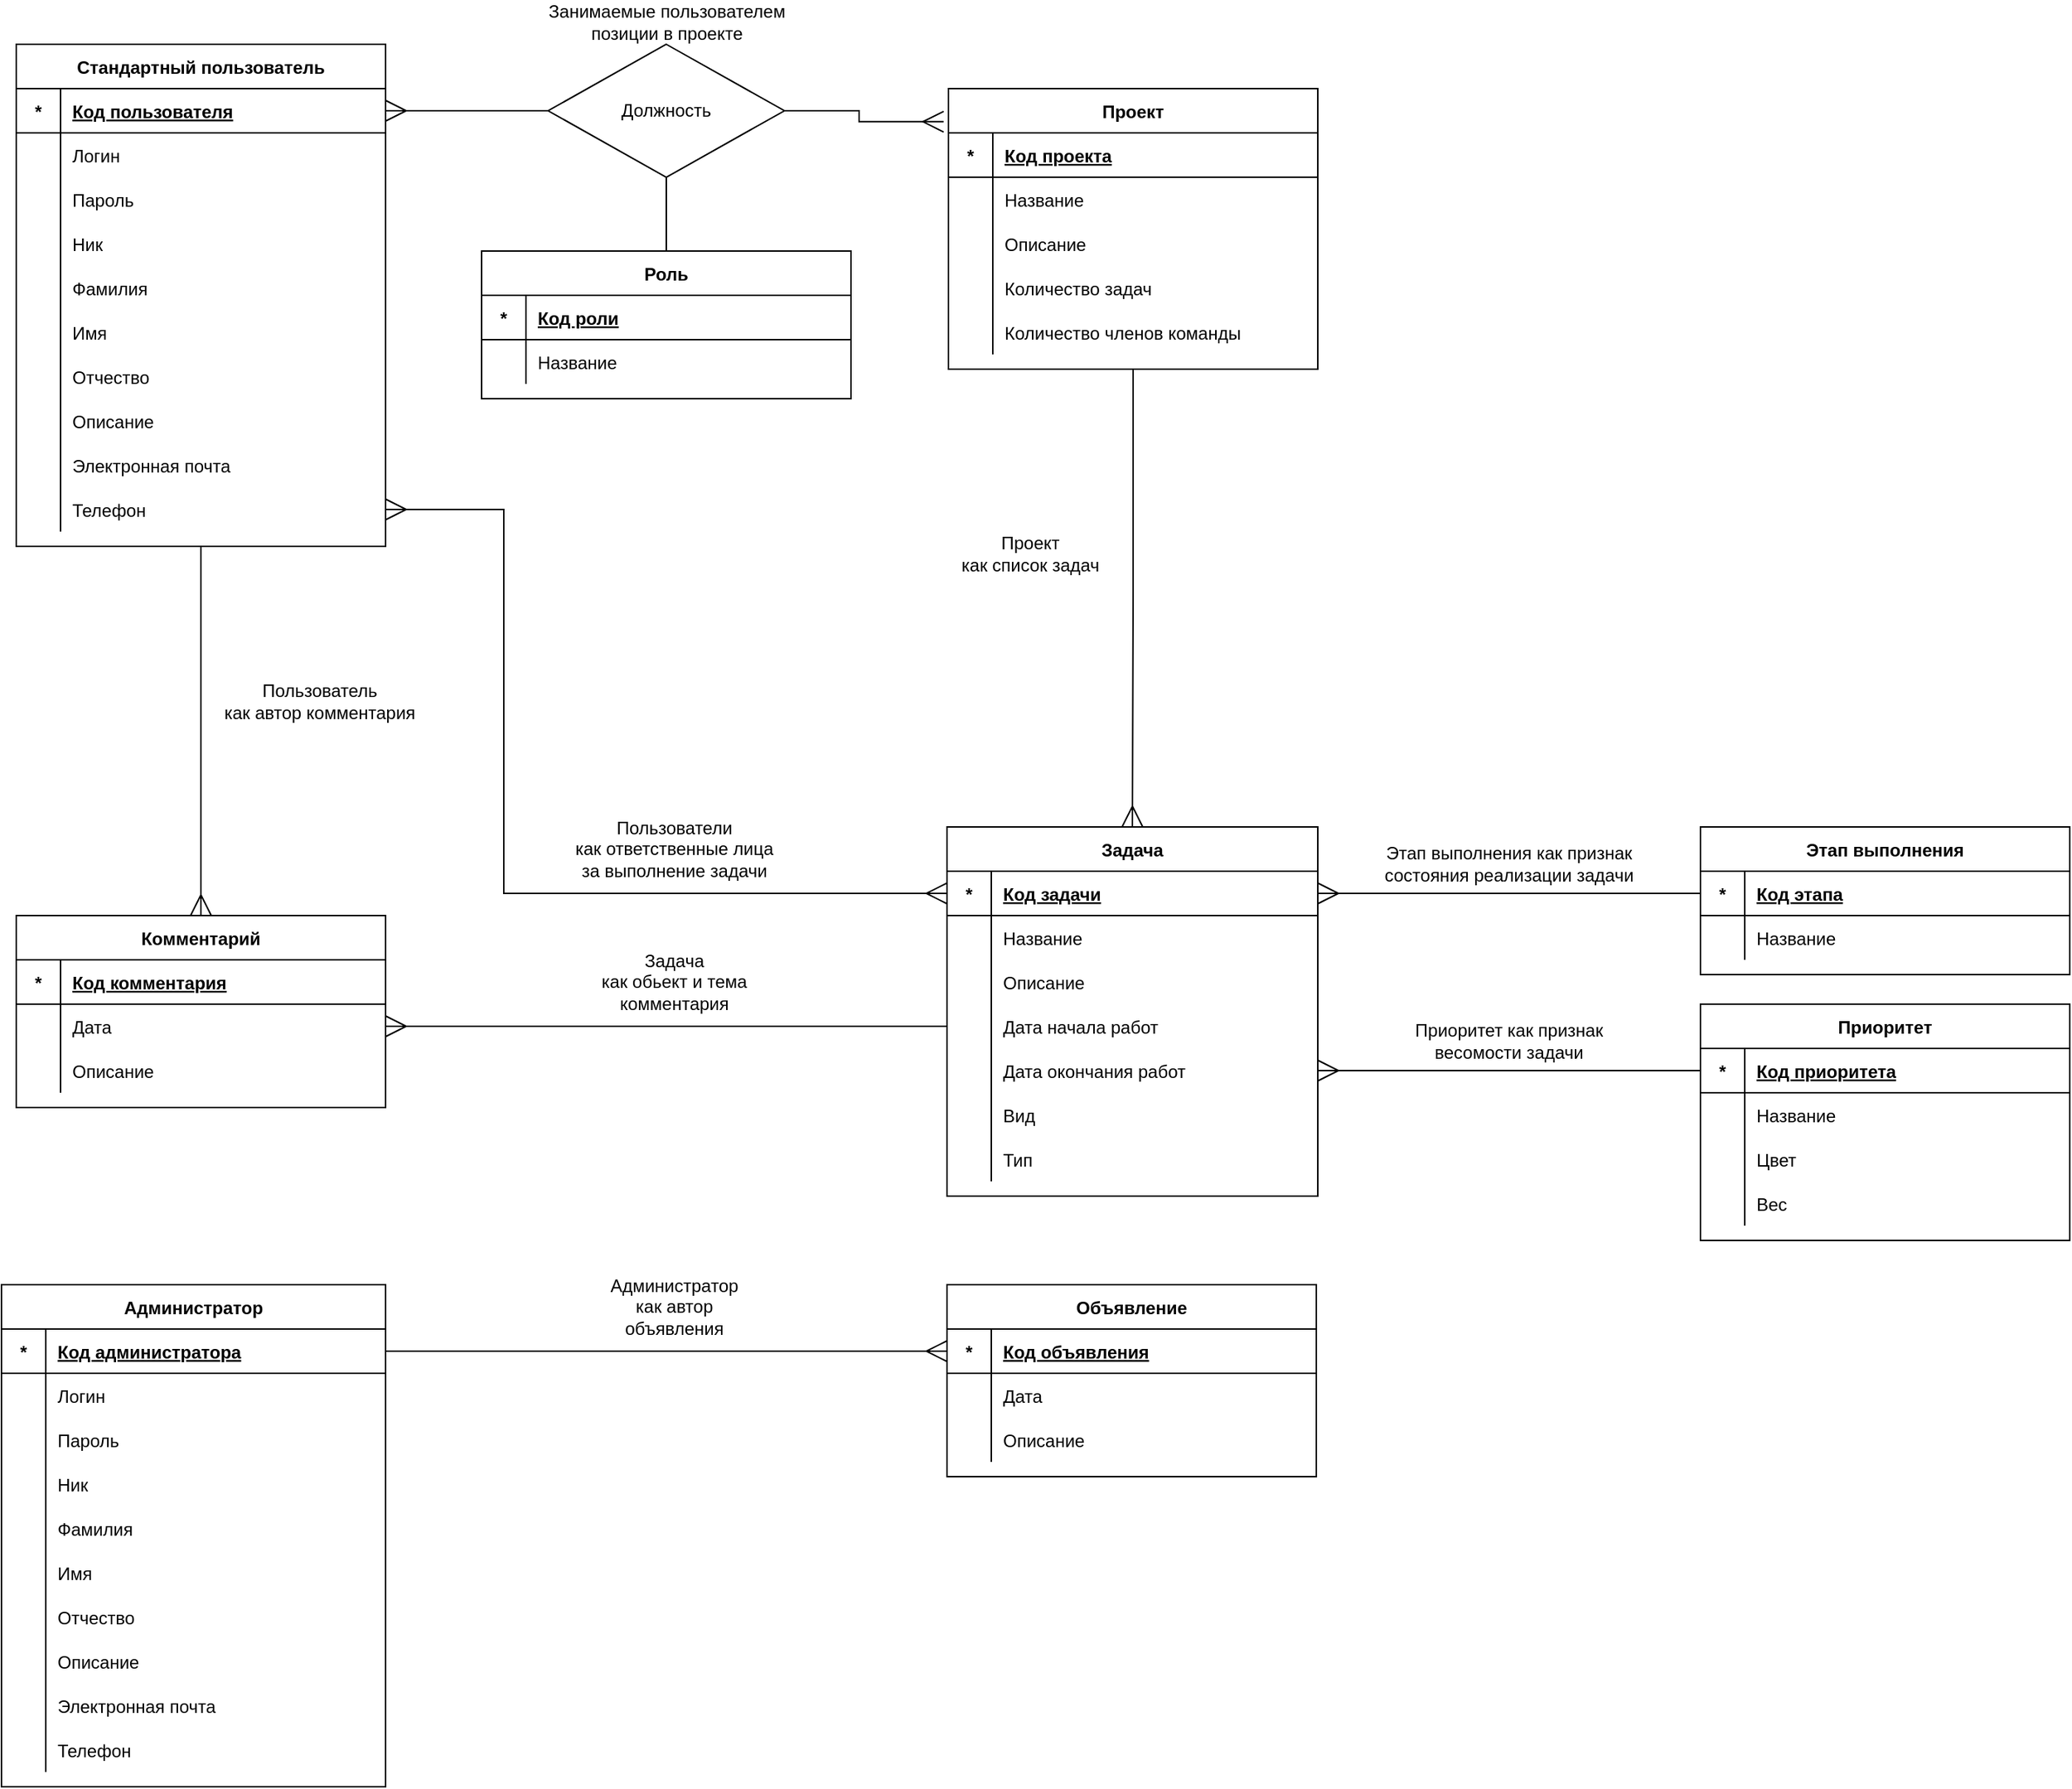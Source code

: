 <mxfile version="15.4.0" type="device"><diagram id="R2lEEEUBdFMjLlhIrx00" name="Page-1"><mxGraphModel dx="2114" dy="592" grid="1" gridSize="10" guides="1" tooltips="1" connect="1" arrows="1" fold="1" page="1" pageScale="1" pageWidth="850" pageHeight="1100" math="0" shadow="0" extFonts="Permanent Marker^https://fonts.googleapis.com/css?family=Permanent+Marker"><root><mxCell id="0"/><mxCell id="1" parent="0"/><mxCell id="KEWzs6Pm8bND37SmoEgK-163" value="Администратор" style="shape=table;startSize=30;container=1;collapsible=1;childLayout=tableLayout;fixedRows=1;rowLines=0;fontStyle=1;align=center;resizeLast=1;" parent="1" vertex="1"><mxGeometry x="-800" y="920" width="260" height="340" as="geometry"/></mxCell><mxCell id="KEWzs6Pm8bND37SmoEgK-164" value="" style="shape=partialRectangle;collapsible=0;dropTarget=0;pointerEvents=0;fillColor=none;points=[[0,0.5],[1,0.5]];portConstraint=eastwest;top=0;left=0;right=0;bottom=1;" parent="KEWzs6Pm8bND37SmoEgK-163" vertex="1"><mxGeometry y="30" width="260" height="30" as="geometry"/></mxCell><mxCell id="KEWzs6Pm8bND37SmoEgK-165" value="*" style="shape=partialRectangle;overflow=hidden;connectable=0;fillColor=none;top=0;left=0;bottom=0;right=0;fontStyle=1;" parent="KEWzs6Pm8bND37SmoEgK-164" vertex="1"><mxGeometry width="30" height="30" as="geometry"><mxRectangle width="30" height="30" as="alternateBounds"/></mxGeometry></mxCell><mxCell id="KEWzs6Pm8bND37SmoEgK-166" value="Код администратора" style="shape=partialRectangle;overflow=hidden;connectable=0;fillColor=none;top=0;left=0;bottom=0;right=0;align=left;spacingLeft=6;fontStyle=5;" parent="KEWzs6Pm8bND37SmoEgK-164" vertex="1"><mxGeometry x="30" width="230" height="30" as="geometry"><mxRectangle width="230" height="30" as="alternateBounds"/></mxGeometry></mxCell><mxCell id="GoolY54lpUksAZv1lYhe-7" style="shape=partialRectangle;collapsible=0;dropTarget=0;pointerEvents=0;fillColor=none;points=[[0,0.5],[1,0.5]];portConstraint=eastwest;top=0;left=0;right=0;bottom=0;" parent="KEWzs6Pm8bND37SmoEgK-163" vertex="1"><mxGeometry y="60" width="260" height="30" as="geometry"/></mxCell><mxCell id="GoolY54lpUksAZv1lYhe-8" style="shape=partialRectangle;overflow=hidden;connectable=0;fillColor=none;top=0;left=0;bottom=0;right=0;" parent="GoolY54lpUksAZv1lYhe-7" vertex="1"><mxGeometry width="30" height="30" as="geometry"><mxRectangle width="30" height="30" as="alternateBounds"/></mxGeometry></mxCell><mxCell id="GoolY54lpUksAZv1lYhe-9" value="Логин" style="shape=partialRectangle;overflow=hidden;connectable=0;fillColor=none;top=0;left=0;bottom=0;right=0;align=left;spacingLeft=6;" parent="GoolY54lpUksAZv1lYhe-7" vertex="1"><mxGeometry x="30" width="230" height="30" as="geometry"><mxRectangle width="230" height="30" as="alternateBounds"/></mxGeometry></mxCell><mxCell id="KEWzs6Pm8bND37SmoEgK-167" style="shape=partialRectangle;collapsible=0;dropTarget=0;pointerEvents=0;fillColor=none;points=[[0,0.5],[1,0.5]];portConstraint=eastwest;top=0;left=0;right=0;bottom=0;" parent="KEWzs6Pm8bND37SmoEgK-163" vertex="1"><mxGeometry y="90" width="260" height="30" as="geometry"/></mxCell><mxCell id="KEWzs6Pm8bND37SmoEgK-168" style="shape=partialRectangle;overflow=hidden;connectable=0;fillColor=none;top=0;left=0;bottom=0;right=0;" parent="KEWzs6Pm8bND37SmoEgK-167" vertex="1"><mxGeometry width="30" height="30" as="geometry"><mxRectangle width="30" height="30" as="alternateBounds"/></mxGeometry></mxCell><mxCell id="KEWzs6Pm8bND37SmoEgK-169" value="Пароль" style="shape=partialRectangle;overflow=hidden;connectable=0;fillColor=none;top=0;left=0;bottom=0;right=0;align=left;spacingLeft=6;" parent="KEWzs6Pm8bND37SmoEgK-167" vertex="1"><mxGeometry x="30" width="230" height="30" as="geometry"><mxRectangle width="230" height="30" as="alternateBounds"/></mxGeometry></mxCell><mxCell id="SejftRKRJtMJ-X5kxTXs-4" style="shape=partialRectangle;collapsible=0;dropTarget=0;pointerEvents=0;fillColor=none;points=[[0,0.5],[1,0.5]];portConstraint=eastwest;top=0;left=0;right=0;bottom=0;" parent="KEWzs6Pm8bND37SmoEgK-163" vertex="1"><mxGeometry y="120" width="260" height="30" as="geometry"/></mxCell><mxCell id="SejftRKRJtMJ-X5kxTXs-5" style="shape=partialRectangle;overflow=hidden;connectable=0;fillColor=none;top=0;left=0;bottom=0;right=0;" parent="SejftRKRJtMJ-X5kxTXs-4" vertex="1"><mxGeometry width="30" height="30" as="geometry"><mxRectangle width="30" height="30" as="alternateBounds"/></mxGeometry></mxCell><mxCell id="SejftRKRJtMJ-X5kxTXs-6" value="Ник" style="shape=partialRectangle;overflow=hidden;connectable=0;fillColor=none;top=0;left=0;bottom=0;right=0;align=left;spacingLeft=6;" parent="SejftRKRJtMJ-X5kxTXs-4" vertex="1"><mxGeometry x="30" width="230" height="30" as="geometry"><mxRectangle width="230" height="30" as="alternateBounds"/></mxGeometry></mxCell><mxCell id="KEWzs6Pm8bND37SmoEgK-170" value="" style="shape=partialRectangle;collapsible=0;dropTarget=0;pointerEvents=0;fillColor=none;points=[[0,0.5],[1,0.5]];portConstraint=eastwest;top=0;left=0;right=0;bottom=0;" parent="KEWzs6Pm8bND37SmoEgK-163" vertex="1"><mxGeometry y="150" width="260" height="30" as="geometry"/></mxCell><mxCell id="KEWzs6Pm8bND37SmoEgK-171" value="" style="shape=partialRectangle;overflow=hidden;connectable=0;fillColor=none;top=0;left=0;bottom=0;right=0;" parent="KEWzs6Pm8bND37SmoEgK-170" vertex="1"><mxGeometry width="30" height="30" as="geometry"><mxRectangle width="30" height="30" as="alternateBounds"/></mxGeometry></mxCell><mxCell id="KEWzs6Pm8bND37SmoEgK-172" value="Фамилия" style="shape=partialRectangle;overflow=hidden;connectable=0;fillColor=none;top=0;left=0;bottom=0;right=0;align=left;spacingLeft=6;" parent="KEWzs6Pm8bND37SmoEgK-170" vertex="1"><mxGeometry x="30" width="230" height="30" as="geometry"><mxRectangle width="230" height="30" as="alternateBounds"/></mxGeometry></mxCell><mxCell id="Utjhez6zao7klQIo2Ba_-10" style="shape=partialRectangle;collapsible=0;dropTarget=0;pointerEvents=0;fillColor=none;points=[[0,0.5],[1,0.5]];portConstraint=eastwest;top=0;left=0;right=0;bottom=0;" parent="KEWzs6Pm8bND37SmoEgK-163" vertex="1"><mxGeometry y="180" width="260" height="30" as="geometry"/></mxCell><mxCell id="Utjhez6zao7klQIo2Ba_-11" style="shape=partialRectangle;overflow=hidden;connectable=0;fillColor=none;top=0;left=0;bottom=0;right=0;" parent="Utjhez6zao7klQIo2Ba_-10" vertex="1"><mxGeometry width="30" height="30" as="geometry"><mxRectangle width="30" height="30" as="alternateBounds"/></mxGeometry></mxCell><mxCell id="Utjhez6zao7klQIo2Ba_-12" value="Имя" style="shape=partialRectangle;overflow=hidden;connectable=0;fillColor=none;top=0;left=0;bottom=0;right=0;align=left;spacingLeft=6;" parent="Utjhez6zao7klQIo2Ba_-10" vertex="1"><mxGeometry x="30" width="230" height="30" as="geometry"><mxRectangle width="230" height="30" as="alternateBounds"/></mxGeometry></mxCell><mxCell id="Utjhez6zao7klQIo2Ba_-7" style="shape=partialRectangle;collapsible=0;dropTarget=0;pointerEvents=0;fillColor=none;points=[[0,0.5],[1,0.5]];portConstraint=eastwest;top=0;left=0;right=0;bottom=0;" parent="KEWzs6Pm8bND37SmoEgK-163" vertex="1"><mxGeometry y="210" width="260" height="30" as="geometry"/></mxCell><mxCell id="Utjhez6zao7klQIo2Ba_-8" style="shape=partialRectangle;overflow=hidden;connectable=0;fillColor=none;top=0;left=0;bottom=0;right=0;" parent="Utjhez6zao7klQIo2Ba_-7" vertex="1"><mxGeometry width="30" height="30" as="geometry"><mxRectangle width="30" height="30" as="alternateBounds"/></mxGeometry></mxCell><mxCell id="Utjhez6zao7klQIo2Ba_-9" value="Отчество" style="shape=partialRectangle;overflow=hidden;connectable=0;fillColor=none;top=0;left=0;bottom=0;right=0;align=left;spacingLeft=6;" parent="Utjhez6zao7klQIo2Ba_-7" vertex="1"><mxGeometry x="30" width="230" height="30" as="geometry"><mxRectangle width="230" height="30" as="alternateBounds"/></mxGeometry></mxCell><mxCell id="KEWzs6Pm8bND37SmoEgK-173" value="" style="shape=partialRectangle;collapsible=0;dropTarget=0;pointerEvents=0;fillColor=none;points=[[0,0.5],[1,0.5]];portConstraint=eastwest;top=0;left=0;right=0;bottom=0;" parent="KEWzs6Pm8bND37SmoEgK-163" vertex="1"><mxGeometry y="240" width="260" height="30" as="geometry"/></mxCell><mxCell id="KEWzs6Pm8bND37SmoEgK-174" value="" style="shape=partialRectangle;overflow=hidden;connectable=0;fillColor=none;top=0;left=0;bottom=0;right=0;" parent="KEWzs6Pm8bND37SmoEgK-173" vertex="1"><mxGeometry width="30" height="30" as="geometry"><mxRectangle width="30" height="30" as="alternateBounds"/></mxGeometry></mxCell><mxCell id="KEWzs6Pm8bND37SmoEgK-175" value="Описание" style="shape=partialRectangle;overflow=hidden;connectable=0;fillColor=none;top=0;left=0;bottom=0;right=0;align=left;spacingLeft=6;" parent="KEWzs6Pm8bND37SmoEgK-173" vertex="1"><mxGeometry x="30" width="230" height="30" as="geometry"><mxRectangle width="230" height="30" as="alternateBounds"/></mxGeometry></mxCell><mxCell id="KEWzs6Pm8bND37SmoEgK-176" style="shape=partialRectangle;collapsible=0;dropTarget=0;pointerEvents=0;fillColor=none;points=[[0,0.5],[1,0.5]];portConstraint=eastwest;top=0;left=0;right=0;bottom=0;" parent="KEWzs6Pm8bND37SmoEgK-163" vertex="1"><mxGeometry y="270" width="260" height="30" as="geometry"/></mxCell><mxCell id="KEWzs6Pm8bND37SmoEgK-177" style="shape=partialRectangle;overflow=hidden;connectable=0;fillColor=none;top=0;left=0;bottom=0;right=0;" parent="KEWzs6Pm8bND37SmoEgK-176" vertex="1"><mxGeometry width="30" height="30" as="geometry"><mxRectangle width="30" height="30" as="alternateBounds"/></mxGeometry></mxCell><mxCell id="KEWzs6Pm8bND37SmoEgK-178" value="Электронная почта" style="shape=partialRectangle;overflow=hidden;connectable=0;fillColor=none;top=0;left=0;bottom=0;right=0;align=left;spacingLeft=6;" parent="KEWzs6Pm8bND37SmoEgK-176" vertex="1"><mxGeometry x="30" width="230" height="30" as="geometry"><mxRectangle width="230" height="30" as="alternateBounds"/></mxGeometry></mxCell><mxCell id="KEWzs6Pm8bND37SmoEgK-179" style="shape=partialRectangle;collapsible=0;dropTarget=0;pointerEvents=0;fillColor=none;points=[[0,0.5],[1,0.5]];portConstraint=eastwest;top=0;left=0;right=0;bottom=0;" parent="KEWzs6Pm8bND37SmoEgK-163" vertex="1"><mxGeometry y="300" width="260" height="30" as="geometry"/></mxCell><mxCell id="KEWzs6Pm8bND37SmoEgK-180" style="shape=partialRectangle;overflow=hidden;connectable=0;fillColor=none;top=0;left=0;bottom=0;right=0;" parent="KEWzs6Pm8bND37SmoEgK-179" vertex="1"><mxGeometry width="30" height="30" as="geometry"><mxRectangle width="30" height="30" as="alternateBounds"/></mxGeometry></mxCell><mxCell id="KEWzs6Pm8bND37SmoEgK-181" value="Телефон" style="shape=partialRectangle;overflow=hidden;connectable=0;fillColor=none;top=0;left=0;bottom=0;right=0;align=left;spacingLeft=6;" parent="KEWzs6Pm8bND37SmoEgK-179" vertex="1"><mxGeometry x="30" width="230" height="30" as="geometry"><mxRectangle width="230" height="30" as="alternateBounds"/></mxGeometry></mxCell><mxCell id="JTHcvcnWKTFzmuKznncK-1" value="Проект" style="shape=table;startSize=30;container=1;collapsible=1;childLayout=tableLayout;fixedRows=1;rowLines=0;fontStyle=1;align=center;resizeLast=1;" parent="1" vertex="1"><mxGeometry x="-159" y="110" width="250" height="190" as="geometry"><mxRectangle x="70" y="360" width="70" height="30" as="alternateBounds"/></mxGeometry></mxCell><mxCell id="JTHcvcnWKTFzmuKznncK-2" value="" style="shape=partialRectangle;collapsible=0;dropTarget=0;pointerEvents=0;fillColor=none;points=[[0,0.5],[1,0.5]];portConstraint=eastwest;top=0;left=0;right=0;bottom=1;" parent="JTHcvcnWKTFzmuKznncK-1" vertex="1"><mxGeometry y="30" width="250" height="30" as="geometry"/></mxCell><mxCell id="JTHcvcnWKTFzmuKznncK-3" value="*" style="shape=partialRectangle;overflow=hidden;connectable=0;fillColor=none;top=0;left=0;bottom=0;right=0;fontStyle=1;" parent="JTHcvcnWKTFzmuKznncK-2" vertex="1"><mxGeometry width="30" height="30" as="geometry"><mxRectangle width="30" height="30" as="alternateBounds"/></mxGeometry></mxCell><mxCell id="JTHcvcnWKTFzmuKznncK-4" value="Код проекта" style="shape=partialRectangle;overflow=hidden;connectable=0;fillColor=none;top=0;left=0;bottom=0;right=0;align=left;spacingLeft=6;fontStyle=5;" parent="JTHcvcnWKTFzmuKznncK-2" vertex="1"><mxGeometry x="30" width="220" height="30" as="geometry"><mxRectangle width="220" height="30" as="alternateBounds"/></mxGeometry></mxCell><mxCell id="JTHcvcnWKTFzmuKznncK-5" value="" style="shape=partialRectangle;collapsible=0;dropTarget=0;pointerEvents=0;fillColor=none;points=[[0,0.5],[1,0.5]];portConstraint=eastwest;top=0;left=0;right=0;bottom=0;" parent="JTHcvcnWKTFzmuKznncK-1" vertex="1"><mxGeometry y="60" width="250" height="30" as="geometry"/></mxCell><mxCell id="JTHcvcnWKTFzmuKznncK-6" value="" style="shape=partialRectangle;overflow=hidden;connectable=0;fillColor=none;top=0;left=0;bottom=0;right=0;" parent="JTHcvcnWKTFzmuKznncK-5" vertex="1"><mxGeometry width="30" height="30" as="geometry"><mxRectangle width="30" height="30" as="alternateBounds"/></mxGeometry></mxCell><mxCell id="JTHcvcnWKTFzmuKznncK-7" value="Название" style="shape=partialRectangle;overflow=hidden;connectable=0;fillColor=none;top=0;left=0;bottom=0;right=0;align=left;spacingLeft=6;" parent="JTHcvcnWKTFzmuKznncK-5" vertex="1"><mxGeometry x="30" width="220" height="30" as="geometry"><mxRectangle width="220" height="30" as="alternateBounds"/></mxGeometry></mxCell><mxCell id="JTHcvcnWKTFzmuKznncK-8" value="" style="shape=partialRectangle;collapsible=0;dropTarget=0;pointerEvents=0;fillColor=none;points=[[0,0.5],[1,0.5]];portConstraint=eastwest;top=0;left=0;right=0;bottom=0;" parent="JTHcvcnWKTFzmuKznncK-1" vertex="1"><mxGeometry y="90" width="250" height="30" as="geometry"/></mxCell><mxCell id="JTHcvcnWKTFzmuKznncK-9" value="" style="shape=partialRectangle;overflow=hidden;connectable=0;fillColor=none;top=0;left=0;bottom=0;right=0;" parent="JTHcvcnWKTFzmuKznncK-8" vertex="1"><mxGeometry width="30" height="30" as="geometry"><mxRectangle width="30" height="30" as="alternateBounds"/></mxGeometry></mxCell><mxCell id="JTHcvcnWKTFzmuKznncK-10" value="Описание" style="shape=partialRectangle;overflow=hidden;connectable=0;fillColor=none;top=0;left=0;bottom=0;right=0;align=left;spacingLeft=6;" parent="JTHcvcnWKTFzmuKznncK-8" vertex="1"><mxGeometry x="30" width="220" height="30" as="geometry"><mxRectangle width="220" height="30" as="alternateBounds"/></mxGeometry></mxCell><mxCell id="Se9pl_aKcLEokG1FZjeS-4" style="shape=partialRectangle;collapsible=0;dropTarget=0;pointerEvents=0;fillColor=none;points=[[0,0.5],[1,0.5]];portConstraint=eastwest;top=0;left=0;right=0;bottom=0;" parent="JTHcvcnWKTFzmuKznncK-1" vertex="1"><mxGeometry y="120" width="250" height="30" as="geometry"/></mxCell><mxCell id="Se9pl_aKcLEokG1FZjeS-5" style="shape=partialRectangle;overflow=hidden;connectable=0;fillColor=none;top=0;left=0;bottom=0;right=0;" parent="Se9pl_aKcLEokG1FZjeS-4" vertex="1"><mxGeometry width="30" height="30" as="geometry"><mxRectangle width="30" height="30" as="alternateBounds"/></mxGeometry></mxCell><mxCell id="Se9pl_aKcLEokG1FZjeS-6" value="Количество задач" style="shape=partialRectangle;overflow=hidden;connectable=0;fillColor=none;top=0;left=0;bottom=0;right=0;align=left;spacingLeft=6;" parent="Se9pl_aKcLEokG1FZjeS-4" vertex="1"><mxGeometry x="30" width="220" height="30" as="geometry"><mxRectangle width="220" height="30" as="alternateBounds"/></mxGeometry></mxCell><mxCell id="Se9pl_aKcLEokG1FZjeS-8" style="shape=partialRectangle;collapsible=0;dropTarget=0;pointerEvents=0;fillColor=none;points=[[0,0.5],[1,0.5]];portConstraint=eastwest;top=0;left=0;right=0;bottom=0;" parent="JTHcvcnWKTFzmuKznncK-1" vertex="1"><mxGeometry y="150" width="250" height="30" as="geometry"/></mxCell><mxCell id="Se9pl_aKcLEokG1FZjeS-9" style="shape=partialRectangle;overflow=hidden;connectable=0;fillColor=none;top=0;left=0;bottom=0;right=0;" parent="Se9pl_aKcLEokG1FZjeS-8" vertex="1"><mxGeometry width="30" height="30" as="geometry"><mxRectangle width="30" height="30" as="alternateBounds"/></mxGeometry></mxCell><mxCell id="Se9pl_aKcLEokG1FZjeS-10" value="Количество членов команды" style="shape=partialRectangle;overflow=hidden;connectable=0;fillColor=none;top=0;left=0;bottom=0;right=0;align=left;spacingLeft=6;" parent="Se9pl_aKcLEokG1FZjeS-8" vertex="1"><mxGeometry x="30" width="220" height="30" as="geometry"><mxRectangle width="220" height="30" as="alternateBounds"/></mxGeometry></mxCell><mxCell id="JTHcvcnWKTFzmuKznncK-11" value="Задача" style="shape=table;startSize=30;container=1;collapsible=1;childLayout=tableLayout;fixedRows=1;rowLines=0;fontStyle=1;align=center;resizeLast=1;" parent="1" vertex="1"><mxGeometry x="-160" y="610" width="251" height="250" as="geometry"/></mxCell><mxCell id="JTHcvcnWKTFzmuKznncK-12" value="" style="shape=partialRectangle;collapsible=0;dropTarget=0;pointerEvents=0;fillColor=none;points=[[0,0.5],[1,0.5]];portConstraint=eastwest;top=0;left=0;right=0;bottom=1;" parent="JTHcvcnWKTFzmuKznncK-11" vertex="1"><mxGeometry y="30" width="251" height="30" as="geometry"/></mxCell><mxCell id="JTHcvcnWKTFzmuKznncK-13" value="*" style="shape=partialRectangle;overflow=hidden;connectable=0;fillColor=none;top=0;left=0;bottom=0;right=0;fontStyle=1;" parent="JTHcvcnWKTFzmuKznncK-12" vertex="1"><mxGeometry width="30" height="30" as="geometry"><mxRectangle width="30" height="30" as="alternateBounds"/></mxGeometry></mxCell><mxCell id="JTHcvcnWKTFzmuKznncK-14" value="Код задачи" style="shape=partialRectangle;overflow=hidden;connectable=0;fillColor=none;top=0;left=0;bottom=0;right=0;align=left;spacingLeft=6;fontStyle=5;" parent="JTHcvcnWKTFzmuKznncK-12" vertex="1"><mxGeometry x="30" width="221" height="30" as="geometry"><mxRectangle width="221" height="30" as="alternateBounds"/></mxGeometry></mxCell><mxCell id="JTHcvcnWKTFzmuKznncK-15" value="" style="shape=partialRectangle;collapsible=0;dropTarget=0;pointerEvents=0;fillColor=none;points=[[0,0.5],[1,0.5]];portConstraint=eastwest;top=0;left=0;right=0;bottom=0;" parent="JTHcvcnWKTFzmuKznncK-11" vertex="1"><mxGeometry y="60" width="251" height="30" as="geometry"/></mxCell><mxCell id="JTHcvcnWKTFzmuKznncK-16" value="" style="shape=partialRectangle;overflow=hidden;connectable=0;fillColor=none;top=0;left=0;bottom=0;right=0;" parent="JTHcvcnWKTFzmuKznncK-15" vertex="1"><mxGeometry width="30" height="30" as="geometry"><mxRectangle width="30" height="30" as="alternateBounds"/></mxGeometry></mxCell><mxCell id="JTHcvcnWKTFzmuKznncK-17" value="Название" style="shape=partialRectangle;overflow=hidden;connectable=0;fillColor=none;top=0;left=0;bottom=0;right=0;align=left;spacingLeft=6;" parent="JTHcvcnWKTFzmuKznncK-15" vertex="1"><mxGeometry x="30" width="221" height="30" as="geometry"><mxRectangle width="221" height="30" as="alternateBounds"/></mxGeometry></mxCell><mxCell id="JTHcvcnWKTFzmuKznncK-18" value="" style="shape=partialRectangle;collapsible=0;dropTarget=0;pointerEvents=0;fillColor=none;points=[[0,0.5],[1,0.5]];portConstraint=eastwest;top=0;left=0;right=0;bottom=0;" parent="JTHcvcnWKTFzmuKznncK-11" vertex="1"><mxGeometry y="90" width="251" height="30" as="geometry"/></mxCell><mxCell id="JTHcvcnWKTFzmuKznncK-19" value="" style="shape=partialRectangle;overflow=hidden;connectable=0;fillColor=none;top=0;left=0;bottom=0;right=0;" parent="JTHcvcnWKTFzmuKznncK-18" vertex="1"><mxGeometry width="30" height="30" as="geometry"><mxRectangle width="30" height="30" as="alternateBounds"/></mxGeometry></mxCell><mxCell id="JTHcvcnWKTFzmuKznncK-20" value="Описание" style="shape=partialRectangle;overflow=hidden;connectable=0;fillColor=none;top=0;left=0;bottom=0;right=0;align=left;spacingLeft=6;" parent="JTHcvcnWKTFzmuKznncK-18" vertex="1"><mxGeometry x="30" width="221" height="30" as="geometry"><mxRectangle width="221" height="30" as="alternateBounds"/></mxGeometry></mxCell><mxCell id="JTHcvcnWKTFzmuKznncK-21" style="shape=partialRectangle;collapsible=0;dropTarget=0;pointerEvents=0;fillColor=none;points=[[0,0.5],[1,0.5]];portConstraint=eastwest;top=0;left=0;right=0;bottom=0;" parent="JTHcvcnWKTFzmuKznncK-11" vertex="1"><mxGeometry y="120" width="251" height="30" as="geometry"/></mxCell><mxCell id="JTHcvcnWKTFzmuKznncK-22" style="shape=partialRectangle;overflow=hidden;connectable=0;fillColor=none;top=0;left=0;bottom=0;right=0;" parent="JTHcvcnWKTFzmuKznncK-21" vertex="1"><mxGeometry width="30" height="30" as="geometry"><mxRectangle width="30" height="30" as="alternateBounds"/></mxGeometry></mxCell><mxCell id="JTHcvcnWKTFzmuKznncK-23" value="Дата начала работ" style="shape=partialRectangle;overflow=hidden;connectable=0;fillColor=none;top=0;left=0;bottom=0;right=0;align=left;spacingLeft=6;" parent="JTHcvcnWKTFzmuKznncK-21" vertex="1"><mxGeometry x="30" width="221" height="30" as="geometry"><mxRectangle width="221" height="30" as="alternateBounds"/></mxGeometry></mxCell><mxCell id="JTHcvcnWKTFzmuKznncK-24" style="shape=partialRectangle;collapsible=0;dropTarget=0;pointerEvents=0;fillColor=none;points=[[0,0.5],[1,0.5]];portConstraint=eastwest;top=0;left=0;right=0;bottom=0;" parent="JTHcvcnWKTFzmuKznncK-11" vertex="1"><mxGeometry y="150" width="251" height="30" as="geometry"/></mxCell><mxCell id="JTHcvcnWKTFzmuKznncK-25" style="shape=partialRectangle;overflow=hidden;connectable=0;fillColor=none;top=0;left=0;bottom=0;right=0;" parent="JTHcvcnWKTFzmuKznncK-24" vertex="1"><mxGeometry width="30" height="30" as="geometry"><mxRectangle width="30" height="30" as="alternateBounds"/></mxGeometry></mxCell><mxCell id="JTHcvcnWKTFzmuKznncK-26" value="Дата окончания работ" style="shape=partialRectangle;overflow=hidden;connectable=0;fillColor=none;top=0;left=0;bottom=0;right=0;align=left;spacingLeft=6;" parent="JTHcvcnWKTFzmuKznncK-24" vertex="1"><mxGeometry x="30" width="221" height="30" as="geometry"><mxRectangle width="221" height="30" as="alternateBounds"/></mxGeometry></mxCell><mxCell id="87GUrouihFp6x3GNBXlj-17" style="shape=partialRectangle;collapsible=0;dropTarget=0;pointerEvents=0;fillColor=none;points=[[0,0.5],[1,0.5]];portConstraint=eastwest;top=0;left=0;right=0;bottom=0;" parent="JTHcvcnWKTFzmuKznncK-11" vertex="1"><mxGeometry y="180" width="251" height="30" as="geometry"/></mxCell><mxCell id="87GUrouihFp6x3GNBXlj-18" style="shape=partialRectangle;overflow=hidden;connectable=0;fillColor=none;top=0;left=0;bottom=0;right=0;" parent="87GUrouihFp6x3GNBXlj-17" vertex="1"><mxGeometry width="30" height="30" as="geometry"><mxRectangle width="30" height="30" as="alternateBounds"/></mxGeometry></mxCell><mxCell id="87GUrouihFp6x3GNBXlj-19" value="Вид" style="shape=partialRectangle;overflow=hidden;connectable=0;fillColor=none;top=0;left=0;bottom=0;right=0;align=left;spacingLeft=6;" parent="87GUrouihFp6x3GNBXlj-17" vertex="1"><mxGeometry x="30" width="221" height="30" as="geometry"><mxRectangle width="221" height="30" as="alternateBounds"/></mxGeometry></mxCell><mxCell id="ffWz-tQQ7q6HPMR0sG-R-4" style="shape=partialRectangle;collapsible=0;dropTarget=0;pointerEvents=0;fillColor=none;points=[[0,0.5],[1,0.5]];portConstraint=eastwest;top=0;left=0;right=0;bottom=0;" parent="JTHcvcnWKTFzmuKznncK-11" vertex="1"><mxGeometry y="210" width="251" height="30" as="geometry"/></mxCell><mxCell id="ffWz-tQQ7q6HPMR0sG-R-5" style="shape=partialRectangle;overflow=hidden;connectable=0;fillColor=none;top=0;left=0;bottom=0;right=0;" parent="ffWz-tQQ7q6HPMR0sG-R-4" vertex="1"><mxGeometry width="30" height="30" as="geometry"><mxRectangle width="30" height="30" as="alternateBounds"/></mxGeometry></mxCell><mxCell id="ffWz-tQQ7q6HPMR0sG-R-6" value="Тип" style="shape=partialRectangle;overflow=hidden;connectable=0;fillColor=none;top=0;left=0;bottom=0;right=0;align=left;spacingLeft=6;" parent="ffWz-tQQ7q6HPMR0sG-R-4" vertex="1"><mxGeometry x="30" width="221" height="30" as="geometry"><mxRectangle width="221" height="30" as="alternateBounds"/></mxGeometry></mxCell><mxCell id="JTHcvcnWKTFzmuKznncK-27" style="edgeStyle=orthogonalEdgeStyle;rounded=0;orthogonalLoop=1;jettySize=auto;html=1;exitX=0.5;exitY=0;exitDx=0;exitDy=0;entryX=0.5;entryY=1;entryDx=0;entryDy=0;endSize=12;startSize=12;endArrow=none;endFill=0;startArrow=ERmany;startFill=0;" parent="1" source="JTHcvcnWKTFzmuKznncK-28" target="JTHcvcnWKTFzmuKznncK-62" edge="1"><mxGeometry relative="1" as="geometry"/></mxCell><mxCell id="JTHcvcnWKTFzmuKznncK-28" value="Комментарий" style="shape=table;startSize=30;container=1;collapsible=1;childLayout=tableLayout;fixedRows=1;rowLines=0;fontStyle=1;align=center;resizeLast=1;" parent="1" vertex="1"><mxGeometry x="-790" y="670" width="250" height="130" as="geometry"/></mxCell><mxCell id="JTHcvcnWKTFzmuKznncK-29" value="" style="shape=partialRectangle;collapsible=0;dropTarget=0;pointerEvents=0;fillColor=none;points=[[0,0.5],[1,0.5]];portConstraint=eastwest;top=0;left=0;right=0;bottom=1;" parent="JTHcvcnWKTFzmuKznncK-28" vertex="1"><mxGeometry y="30" width="250" height="30" as="geometry"/></mxCell><mxCell id="JTHcvcnWKTFzmuKznncK-30" value="*" style="shape=partialRectangle;overflow=hidden;connectable=0;fillColor=none;top=0;left=0;bottom=0;right=0;fontStyle=1;" parent="JTHcvcnWKTFzmuKznncK-29" vertex="1"><mxGeometry width="30" height="30" as="geometry"><mxRectangle width="30" height="30" as="alternateBounds"/></mxGeometry></mxCell><mxCell id="JTHcvcnWKTFzmuKznncK-31" value="Код комментария" style="shape=partialRectangle;overflow=hidden;connectable=0;fillColor=none;top=0;left=0;bottom=0;right=0;align=left;spacingLeft=6;fontStyle=5;" parent="JTHcvcnWKTFzmuKznncK-29" vertex="1"><mxGeometry x="30" width="220" height="30" as="geometry"><mxRectangle width="220" height="30" as="alternateBounds"/></mxGeometry></mxCell><mxCell id="JTHcvcnWKTFzmuKznncK-32" value="" style="shape=partialRectangle;collapsible=0;dropTarget=0;pointerEvents=0;fillColor=none;points=[[0,0.5],[1,0.5]];portConstraint=eastwest;top=0;left=0;right=0;bottom=0;" parent="JTHcvcnWKTFzmuKznncK-28" vertex="1"><mxGeometry y="60" width="250" height="30" as="geometry"/></mxCell><mxCell id="JTHcvcnWKTFzmuKznncK-33" value="" style="shape=partialRectangle;overflow=hidden;connectable=0;fillColor=none;top=0;left=0;bottom=0;right=0;" parent="JTHcvcnWKTFzmuKznncK-32" vertex="1"><mxGeometry width="30" height="30" as="geometry"><mxRectangle width="30" height="30" as="alternateBounds"/></mxGeometry></mxCell><mxCell id="JTHcvcnWKTFzmuKznncK-34" value="Дата" style="shape=partialRectangle;overflow=hidden;connectable=0;fillColor=none;top=0;left=0;bottom=0;right=0;align=left;spacingLeft=6;" parent="JTHcvcnWKTFzmuKznncK-32" vertex="1"><mxGeometry x="30" width="220" height="30" as="geometry"><mxRectangle width="220" height="30" as="alternateBounds"/></mxGeometry></mxCell><mxCell id="JTHcvcnWKTFzmuKznncK-35" style="shape=partialRectangle;collapsible=0;dropTarget=0;pointerEvents=0;fillColor=none;points=[[0,0.5],[1,0.5]];portConstraint=eastwest;top=0;left=0;right=0;bottom=0;" parent="JTHcvcnWKTFzmuKznncK-28" vertex="1"><mxGeometry y="90" width="250" height="30" as="geometry"/></mxCell><mxCell id="JTHcvcnWKTFzmuKznncK-36" style="shape=partialRectangle;overflow=hidden;connectable=0;fillColor=none;top=0;left=0;bottom=0;right=0;" parent="JTHcvcnWKTFzmuKznncK-35" vertex="1"><mxGeometry width="30" height="30" as="geometry"><mxRectangle width="30" height="30" as="alternateBounds"/></mxGeometry></mxCell><mxCell id="JTHcvcnWKTFzmuKznncK-37" value="Описание" style="shape=partialRectangle;overflow=hidden;connectable=0;fillColor=none;top=0;left=0;bottom=0;right=0;align=left;spacingLeft=6;" parent="JTHcvcnWKTFzmuKznncK-35" vertex="1"><mxGeometry x="30" width="220" height="30" as="geometry"><mxRectangle width="220" height="30" as="alternateBounds"/></mxGeometry></mxCell><mxCell id="JTHcvcnWKTFzmuKznncK-52" value="Приоритет" style="shape=table;startSize=30;container=1;collapsible=1;childLayout=tableLayout;fixedRows=1;rowLines=0;fontStyle=1;align=center;resizeLast=1;" parent="1" vertex="1"><mxGeometry x="350" y="730" width="250" height="160.0" as="geometry"/></mxCell><mxCell id="JTHcvcnWKTFzmuKznncK-53" value="" style="shape=partialRectangle;collapsible=0;dropTarget=0;pointerEvents=0;fillColor=none;points=[[0,0.5],[1,0.5]];portConstraint=eastwest;top=0;left=0;right=0;bottom=1;" parent="JTHcvcnWKTFzmuKznncK-52" vertex="1"><mxGeometry y="30" width="250" height="30" as="geometry"/></mxCell><mxCell id="JTHcvcnWKTFzmuKznncK-54" value="*" style="shape=partialRectangle;overflow=hidden;connectable=0;fillColor=none;top=0;left=0;bottom=0;right=0;fontStyle=1;" parent="JTHcvcnWKTFzmuKznncK-53" vertex="1"><mxGeometry width="30" height="30" as="geometry"><mxRectangle width="30" height="30" as="alternateBounds"/></mxGeometry></mxCell><mxCell id="JTHcvcnWKTFzmuKznncK-55" value="Код приоритета" style="shape=partialRectangle;overflow=hidden;connectable=0;fillColor=none;top=0;left=0;bottom=0;right=0;align=left;spacingLeft=6;fontStyle=5;" parent="JTHcvcnWKTFzmuKznncK-53" vertex="1"><mxGeometry x="30" width="220" height="30" as="geometry"><mxRectangle width="220" height="30" as="alternateBounds"/></mxGeometry></mxCell><mxCell id="JTHcvcnWKTFzmuKznncK-56" value="" style="shape=partialRectangle;collapsible=0;dropTarget=0;pointerEvents=0;fillColor=none;points=[[0,0.5],[1,0.5]];portConstraint=eastwest;top=0;left=0;right=0;bottom=0;" parent="JTHcvcnWKTFzmuKznncK-52" vertex="1"><mxGeometry y="60" width="250" height="30" as="geometry"/></mxCell><mxCell id="JTHcvcnWKTFzmuKznncK-57" value="" style="shape=partialRectangle;overflow=hidden;connectable=0;fillColor=none;top=0;left=0;bottom=0;right=0;" parent="JTHcvcnWKTFzmuKznncK-56" vertex="1"><mxGeometry width="30" height="30" as="geometry"><mxRectangle width="30" height="30" as="alternateBounds"/></mxGeometry></mxCell><mxCell id="JTHcvcnWKTFzmuKznncK-58" value="Название" style="shape=partialRectangle;overflow=hidden;connectable=0;fillColor=none;top=0;left=0;bottom=0;right=0;align=left;spacingLeft=6;" parent="JTHcvcnWKTFzmuKznncK-56" vertex="1"><mxGeometry x="30" width="220" height="30" as="geometry"><mxRectangle width="220" height="30" as="alternateBounds"/></mxGeometry></mxCell><mxCell id="ffWz-tQQ7q6HPMR0sG-R-12" style="shape=partialRectangle;collapsible=0;dropTarget=0;pointerEvents=0;fillColor=none;points=[[0,0.5],[1,0.5]];portConstraint=eastwest;top=0;left=0;right=0;bottom=0;" parent="JTHcvcnWKTFzmuKznncK-52" vertex="1"><mxGeometry y="90" width="250" height="30" as="geometry"/></mxCell><mxCell id="ffWz-tQQ7q6HPMR0sG-R-13" style="shape=partialRectangle;overflow=hidden;connectable=0;fillColor=none;top=0;left=0;bottom=0;right=0;" parent="ffWz-tQQ7q6HPMR0sG-R-12" vertex="1"><mxGeometry width="30" height="30" as="geometry"><mxRectangle width="30" height="30" as="alternateBounds"/></mxGeometry></mxCell><mxCell id="ffWz-tQQ7q6HPMR0sG-R-14" value="Цвет" style="shape=partialRectangle;overflow=hidden;connectable=0;fillColor=none;top=0;left=0;bottom=0;right=0;align=left;spacingLeft=6;" parent="ffWz-tQQ7q6HPMR0sG-R-12" vertex="1"><mxGeometry x="30" width="220" height="30" as="geometry"><mxRectangle width="220" height="30" as="alternateBounds"/></mxGeometry></mxCell><mxCell id="Se9pl_aKcLEokG1FZjeS-1" style="shape=partialRectangle;collapsible=0;dropTarget=0;pointerEvents=0;fillColor=none;points=[[0,0.5],[1,0.5]];portConstraint=eastwest;top=0;left=0;right=0;bottom=0;" parent="JTHcvcnWKTFzmuKznncK-52" vertex="1"><mxGeometry y="120" width="250" height="30" as="geometry"/></mxCell><mxCell id="Se9pl_aKcLEokG1FZjeS-2" style="shape=partialRectangle;overflow=hidden;connectable=0;fillColor=none;top=0;left=0;bottom=0;right=0;" parent="Se9pl_aKcLEokG1FZjeS-1" vertex="1"><mxGeometry width="30" height="30" as="geometry"><mxRectangle width="30" height="30" as="alternateBounds"/></mxGeometry></mxCell><mxCell id="Se9pl_aKcLEokG1FZjeS-3" value="Вес" style="shape=partialRectangle;overflow=hidden;connectable=0;fillColor=none;top=0;left=0;bottom=0;right=0;align=left;spacingLeft=6;" parent="Se9pl_aKcLEokG1FZjeS-1" vertex="1"><mxGeometry x="30" width="220" height="30" as="geometry"><mxRectangle width="220" height="30" as="alternateBounds"/></mxGeometry></mxCell><mxCell id="JTHcvcnWKTFzmuKznncK-62" value="Стандартный пользователь" style="shape=table;startSize=30;container=1;collapsible=1;childLayout=tableLayout;fixedRows=1;rowLines=0;fontStyle=1;align=center;resizeLast=1;" parent="1" vertex="1"><mxGeometry x="-790" y="80" width="250" height="340" as="geometry"/></mxCell><mxCell id="JTHcvcnWKTFzmuKznncK-63" value="" style="shape=partialRectangle;collapsible=0;dropTarget=0;pointerEvents=0;fillColor=none;points=[[0,0.5],[1,0.5]];portConstraint=eastwest;top=0;left=0;right=0;bottom=1;" parent="JTHcvcnWKTFzmuKznncK-62" vertex="1"><mxGeometry y="30" width="250" height="30" as="geometry"/></mxCell><mxCell id="JTHcvcnWKTFzmuKznncK-64" value="*" style="shape=partialRectangle;overflow=hidden;connectable=0;fillColor=none;top=0;left=0;bottom=0;right=0;fontStyle=1;" parent="JTHcvcnWKTFzmuKznncK-63" vertex="1"><mxGeometry width="30" height="30" as="geometry"><mxRectangle width="30" height="30" as="alternateBounds"/></mxGeometry></mxCell><mxCell id="JTHcvcnWKTFzmuKznncK-65" value="Код пользователя" style="shape=partialRectangle;overflow=hidden;connectable=0;fillColor=none;top=0;left=0;bottom=0;right=0;align=left;spacingLeft=6;fontStyle=5;" parent="JTHcvcnWKTFzmuKznncK-63" vertex="1"><mxGeometry x="30" width="220" height="30" as="geometry"><mxRectangle width="220" height="30" as="alternateBounds"/></mxGeometry></mxCell><mxCell id="GoolY54lpUksAZv1lYhe-4" style="shape=partialRectangle;collapsible=0;dropTarget=0;pointerEvents=0;fillColor=none;points=[[0,0.5],[1,0.5]];portConstraint=eastwest;top=0;left=0;right=0;bottom=0;" parent="JTHcvcnWKTFzmuKznncK-62" vertex="1"><mxGeometry y="60" width="250" height="30" as="geometry"/></mxCell><mxCell id="GoolY54lpUksAZv1lYhe-5" style="shape=partialRectangle;overflow=hidden;connectable=0;fillColor=none;top=0;left=0;bottom=0;right=0;" parent="GoolY54lpUksAZv1lYhe-4" vertex="1"><mxGeometry width="30" height="30" as="geometry"><mxRectangle width="30" height="30" as="alternateBounds"/></mxGeometry></mxCell><mxCell id="GoolY54lpUksAZv1lYhe-6" value="Логин" style="shape=partialRectangle;overflow=hidden;connectable=0;fillColor=none;top=0;left=0;bottom=0;right=0;align=left;spacingLeft=6;" parent="GoolY54lpUksAZv1lYhe-4" vertex="1"><mxGeometry x="30" width="220" height="30" as="geometry"><mxRectangle width="220" height="30" as="alternateBounds"/></mxGeometry></mxCell><mxCell id="JTHcvcnWKTFzmuKznncK-66" style="shape=partialRectangle;collapsible=0;dropTarget=0;pointerEvents=0;fillColor=none;points=[[0,0.5],[1,0.5]];portConstraint=eastwest;top=0;left=0;right=0;bottom=0;" parent="JTHcvcnWKTFzmuKznncK-62" vertex="1"><mxGeometry y="90" width="250" height="30" as="geometry"/></mxCell><mxCell id="JTHcvcnWKTFzmuKznncK-67" style="shape=partialRectangle;overflow=hidden;connectable=0;fillColor=none;top=0;left=0;bottom=0;right=0;" parent="JTHcvcnWKTFzmuKznncK-66" vertex="1"><mxGeometry width="30" height="30" as="geometry"><mxRectangle width="30" height="30" as="alternateBounds"/></mxGeometry></mxCell><mxCell id="JTHcvcnWKTFzmuKznncK-68" value="Пароль" style="shape=partialRectangle;overflow=hidden;connectable=0;fillColor=none;top=0;left=0;bottom=0;right=0;align=left;spacingLeft=6;" parent="JTHcvcnWKTFzmuKznncK-66" vertex="1"><mxGeometry x="30" width="220" height="30" as="geometry"><mxRectangle width="220" height="30" as="alternateBounds"/></mxGeometry></mxCell><mxCell id="SejftRKRJtMJ-X5kxTXs-1" style="shape=partialRectangle;collapsible=0;dropTarget=0;pointerEvents=0;fillColor=none;points=[[0,0.5],[1,0.5]];portConstraint=eastwest;top=0;left=0;right=0;bottom=0;" parent="JTHcvcnWKTFzmuKznncK-62" vertex="1"><mxGeometry y="120" width="250" height="30" as="geometry"/></mxCell><mxCell id="SejftRKRJtMJ-X5kxTXs-2" style="shape=partialRectangle;overflow=hidden;connectable=0;fillColor=none;top=0;left=0;bottom=0;right=0;" parent="SejftRKRJtMJ-X5kxTXs-1" vertex="1"><mxGeometry width="30" height="30" as="geometry"><mxRectangle width="30" height="30" as="alternateBounds"/></mxGeometry></mxCell><mxCell id="SejftRKRJtMJ-X5kxTXs-3" value="Ник" style="shape=partialRectangle;overflow=hidden;connectable=0;fillColor=none;top=0;left=0;bottom=0;right=0;align=left;spacingLeft=6;" parent="SejftRKRJtMJ-X5kxTXs-1" vertex="1"><mxGeometry x="30" width="220" height="30" as="geometry"><mxRectangle width="220" height="30" as="alternateBounds"/></mxGeometry></mxCell><mxCell id="JTHcvcnWKTFzmuKznncK-69" value="" style="shape=partialRectangle;collapsible=0;dropTarget=0;pointerEvents=0;fillColor=none;points=[[0,0.5],[1,0.5]];portConstraint=eastwest;top=0;left=0;right=0;bottom=0;" parent="JTHcvcnWKTFzmuKznncK-62" vertex="1"><mxGeometry y="150" width="250" height="30" as="geometry"/></mxCell><mxCell id="JTHcvcnWKTFzmuKznncK-70" value="" style="shape=partialRectangle;overflow=hidden;connectable=0;fillColor=none;top=0;left=0;bottom=0;right=0;" parent="JTHcvcnWKTFzmuKznncK-69" vertex="1"><mxGeometry width="30" height="30" as="geometry"><mxRectangle width="30" height="30" as="alternateBounds"/></mxGeometry></mxCell><mxCell id="JTHcvcnWKTFzmuKznncK-71" value="Фамилия" style="shape=partialRectangle;overflow=hidden;connectable=0;fillColor=none;top=0;left=0;bottom=0;right=0;align=left;spacingLeft=6;" parent="JTHcvcnWKTFzmuKznncK-69" vertex="1"><mxGeometry x="30" width="220" height="30" as="geometry"><mxRectangle width="220" height="30" as="alternateBounds"/></mxGeometry></mxCell><mxCell id="Utjhez6zao7klQIo2Ba_-4" style="shape=partialRectangle;collapsible=0;dropTarget=0;pointerEvents=0;fillColor=none;points=[[0,0.5],[1,0.5]];portConstraint=eastwest;top=0;left=0;right=0;bottom=0;" parent="JTHcvcnWKTFzmuKznncK-62" vertex="1"><mxGeometry y="180" width="250" height="30" as="geometry"/></mxCell><mxCell id="Utjhez6zao7klQIo2Ba_-5" style="shape=partialRectangle;overflow=hidden;connectable=0;fillColor=none;top=0;left=0;bottom=0;right=0;" parent="Utjhez6zao7klQIo2Ba_-4" vertex="1"><mxGeometry width="30" height="30" as="geometry"><mxRectangle width="30" height="30" as="alternateBounds"/></mxGeometry></mxCell><mxCell id="Utjhez6zao7klQIo2Ba_-6" value="Имя" style="shape=partialRectangle;overflow=hidden;connectable=0;fillColor=none;top=0;left=0;bottom=0;right=0;align=left;spacingLeft=6;" parent="Utjhez6zao7klQIo2Ba_-4" vertex="1"><mxGeometry x="30" width="220" height="30" as="geometry"><mxRectangle width="220" height="30" as="alternateBounds"/></mxGeometry></mxCell><mxCell id="Utjhez6zao7klQIo2Ba_-1" style="shape=partialRectangle;collapsible=0;dropTarget=0;pointerEvents=0;fillColor=none;points=[[0,0.5],[1,0.5]];portConstraint=eastwest;top=0;left=0;right=0;bottom=0;" parent="JTHcvcnWKTFzmuKznncK-62" vertex="1"><mxGeometry y="210" width="250" height="30" as="geometry"/></mxCell><mxCell id="Utjhez6zao7klQIo2Ba_-2" style="shape=partialRectangle;overflow=hidden;connectable=0;fillColor=none;top=0;left=0;bottom=0;right=0;" parent="Utjhez6zao7klQIo2Ba_-1" vertex="1"><mxGeometry width="30" height="30" as="geometry"><mxRectangle width="30" height="30" as="alternateBounds"/></mxGeometry></mxCell><mxCell id="Utjhez6zao7klQIo2Ba_-3" value="Отчество" style="shape=partialRectangle;overflow=hidden;connectable=0;fillColor=none;top=0;left=0;bottom=0;right=0;align=left;spacingLeft=6;" parent="Utjhez6zao7klQIo2Ba_-1" vertex="1"><mxGeometry x="30" width="220" height="30" as="geometry"><mxRectangle width="220" height="30" as="alternateBounds"/></mxGeometry></mxCell><mxCell id="JTHcvcnWKTFzmuKznncK-72" value="" style="shape=partialRectangle;collapsible=0;dropTarget=0;pointerEvents=0;fillColor=none;points=[[0,0.5],[1,0.5]];portConstraint=eastwest;top=0;left=0;right=0;bottom=0;" parent="JTHcvcnWKTFzmuKznncK-62" vertex="1"><mxGeometry y="240" width="250" height="30" as="geometry"/></mxCell><mxCell id="JTHcvcnWKTFzmuKznncK-73" value="" style="shape=partialRectangle;overflow=hidden;connectable=0;fillColor=none;top=0;left=0;bottom=0;right=0;" parent="JTHcvcnWKTFzmuKznncK-72" vertex="1"><mxGeometry width="30" height="30" as="geometry"><mxRectangle width="30" height="30" as="alternateBounds"/></mxGeometry></mxCell><mxCell id="JTHcvcnWKTFzmuKznncK-74" value="Описание" style="shape=partialRectangle;overflow=hidden;connectable=0;fillColor=none;top=0;left=0;bottom=0;right=0;align=left;spacingLeft=6;" parent="JTHcvcnWKTFzmuKznncK-72" vertex="1"><mxGeometry x="30" width="220" height="30" as="geometry"><mxRectangle width="220" height="30" as="alternateBounds"/></mxGeometry></mxCell><mxCell id="JTHcvcnWKTFzmuKznncK-75" style="shape=partialRectangle;collapsible=0;dropTarget=0;pointerEvents=0;fillColor=none;points=[[0,0.5],[1,0.5]];portConstraint=eastwest;top=0;left=0;right=0;bottom=0;" parent="JTHcvcnWKTFzmuKznncK-62" vertex="1"><mxGeometry y="270" width="250" height="30" as="geometry"/></mxCell><mxCell id="JTHcvcnWKTFzmuKznncK-76" style="shape=partialRectangle;overflow=hidden;connectable=0;fillColor=none;top=0;left=0;bottom=0;right=0;" parent="JTHcvcnWKTFzmuKznncK-75" vertex="1"><mxGeometry width="30" height="30" as="geometry"><mxRectangle width="30" height="30" as="alternateBounds"/></mxGeometry></mxCell><mxCell id="JTHcvcnWKTFzmuKznncK-77" value="Электронная почта" style="shape=partialRectangle;overflow=hidden;connectable=0;fillColor=none;top=0;left=0;bottom=0;right=0;align=left;spacingLeft=6;" parent="JTHcvcnWKTFzmuKznncK-75" vertex="1"><mxGeometry x="30" width="220" height="30" as="geometry"><mxRectangle width="220" height="30" as="alternateBounds"/></mxGeometry></mxCell><mxCell id="JTHcvcnWKTFzmuKznncK-78" style="shape=partialRectangle;collapsible=0;dropTarget=0;pointerEvents=0;fillColor=none;points=[[0,0.5],[1,0.5]];portConstraint=eastwest;top=0;left=0;right=0;bottom=0;" parent="JTHcvcnWKTFzmuKznncK-62" vertex="1"><mxGeometry y="300" width="250" height="30" as="geometry"/></mxCell><mxCell id="JTHcvcnWKTFzmuKznncK-79" style="shape=partialRectangle;overflow=hidden;connectable=0;fillColor=none;top=0;left=0;bottom=0;right=0;" parent="JTHcvcnWKTFzmuKznncK-78" vertex="1"><mxGeometry width="30" height="30" as="geometry"><mxRectangle width="30" height="30" as="alternateBounds"/></mxGeometry></mxCell><mxCell id="JTHcvcnWKTFzmuKznncK-80" value="Телефон" style="shape=partialRectangle;overflow=hidden;connectable=0;fillColor=none;top=0;left=0;bottom=0;right=0;align=left;spacingLeft=6;" parent="JTHcvcnWKTFzmuKznncK-78" vertex="1"><mxGeometry x="30" width="220" height="30" as="geometry"><mxRectangle width="220" height="30" as="alternateBounds"/></mxGeometry></mxCell><mxCell id="JTHcvcnWKTFzmuKznncK-81" style="edgeStyle=orthogonalEdgeStyle;rounded=0;orthogonalLoop=1;jettySize=auto;html=1;exitX=-0.013;exitY=0.118;exitDx=0;exitDy=0;entryX=1;entryY=0.5;entryDx=0;entryDy=0;exitPerimeter=0;endSize=12;startSize=12;endArrow=none;endFill=0;startArrow=ERmany;startFill=0;" parent="1" source="JTHcvcnWKTFzmuKznncK-1" target="JTHcvcnWKTFzmuKznncK-83" edge="1"><mxGeometry relative="1" as="geometry"/></mxCell><mxCell id="JTHcvcnWKTFzmuKznncK-82" value="" style="group" parent="1" vertex="1" connectable="0"><mxGeometry x="-440" y="50" width="180" height="120" as="geometry"/></mxCell><mxCell id="JTHcvcnWKTFzmuKznncK-83" value="Должность" style="rhombus;whiteSpace=wrap;html=1;container=1;" parent="JTHcvcnWKTFzmuKznncK-82" vertex="1"><mxGeometry x="10" y="30" width="160" height="90" as="geometry"/></mxCell><mxCell id="JTHcvcnWKTFzmuKznncK-84" value="Занимаемые пользователем&lt;br&gt;позиции в проекте" style="text;html=1;align=center;verticalAlign=middle;resizable=0;points=[];autosize=1;strokeColor=none;fillColor=none;" parent="JTHcvcnWKTFzmuKznncK-82" vertex="1"><mxGeometry width="180" height="30" as="geometry"/></mxCell><mxCell id="JTHcvcnWKTFzmuKznncK-88" style="edgeStyle=orthogonalEdgeStyle;rounded=0;orthogonalLoop=1;jettySize=auto;html=1;exitX=1;exitY=0.5;exitDx=0;exitDy=0;entryX=0;entryY=0.5;entryDx=0;entryDy=0;endSize=12;startSize=12;endArrow=none;endFill=0;startArrow=ERmany;startFill=0;" parent="1" source="JTHcvcnWKTFzmuKznncK-32" target="JTHcvcnWKTFzmuKznncK-21" edge="1"><mxGeometry relative="1" as="geometry"/></mxCell><mxCell id="JTHcvcnWKTFzmuKznncK-89" style="edgeStyle=orthogonalEdgeStyle;rounded=0;orthogonalLoop=1;jettySize=auto;html=1;exitX=1;exitY=0.5;exitDx=0;exitDy=0;entryX=0;entryY=0.5;entryDx=0;entryDy=0;endSize=12;startSize=12;endArrow=none;endFill=0;startArrow=ERmany;startFill=0;" parent="1" source="JTHcvcnWKTFzmuKznncK-63" target="JTHcvcnWKTFzmuKznncK-83" edge="1"><mxGeometry relative="1" as="geometry"/></mxCell><mxCell id="JTHcvcnWKTFzmuKznncK-93" value="Пользователь &lt;br&gt;как автор комментария" style="text;html=1;align=center;verticalAlign=middle;resizable=0;points=[];autosize=1;strokeColor=none;fillColor=none;" parent="1" vertex="1"><mxGeometry x="-660" y="510" width="150" height="30" as="geometry"/></mxCell><mxCell id="JTHcvcnWKTFzmuKznncK-94" value="Задача&lt;br&gt;как обьект и тема &lt;br&gt;комментария" style="text;html=1;align=center;verticalAlign=middle;resizable=0;points=[];autosize=1;strokeColor=none;fillColor=none;" parent="1" vertex="1"><mxGeometry x="-400" y="690" width="110" height="50" as="geometry"/></mxCell><mxCell id="JTHcvcnWKTFzmuKznncK-95" style="edgeStyle=orthogonalEdgeStyle;rounded=0;orthogonalLoop=1;jettySize=auto;html=1;exitX=0.5;exitY=1;exitDx=0;exitDy=0;entryX=0.5;entryY=0;entryDx=0;entryDy=0;endSize=12;startSize=12;endArrow=ERmany;endFill=0;" parent="1" source="JTHcvcnWKTFzmuKznncK-1" target="JTHcvcnWKTFzmuKznncK-11" edge="1"><mxGeometry relative="1" as="geometry"><mxPoint x="-34" y="400" as="sourcePoint"/></mxGeometry></mxCell><mxCell id="87GUrouihFp6x3GNBXlj-1" style="edgeStyle=orthogonalEdgeStyle;rounded=0;orthogonalLoop=1;jettySize=auto;html=1;exitX=1;exitY=0.5;exitDx=0;exitDy=0;entryX=0;entryY=0.5;entryDx=0;entryDy=0;endArrow=ERmany;endFill=0;endSize=12;startSize=12;startArrow=ERmany;startFill=0;" parent="1" source="JTHcvcnWKTFzmuKznncK-78" target="JTHcvcnWKTFzmuKznncK-12" edge="1"><mxGeometry relative="1" as="geometry"><Array as="points"><mxPoint x="-460" y="395"/><mxPoint x="-460" y="655"/></Array></mxGeometry></mxCell><mxCell id="87GUrouihFp6x3GNBXlj-2" value="Пользователи&lt;br&gt;как ответственные лица&lt;br&gt;за выполнение задачи" style="text;html=1;align=center;verticalAlign=middle;resizable=0;points=[];autosize=1;strokeColor=none;fillColor=none;" parent="1" vertex="1"><mxGeometry x="-420" y="600" width="150" height="50" as="geometry"/></mxCell><mxCell id="87GUrouihFp6x3GNBXlj-16" value="Приоритет как признак&lt;br&gt;весомости задачи" style="text;html=1;align=center;verticalAlign=middle;resizable=0;points=[];autosize=1;strokeColor=none;fillColor=none;" parent="1" vertex="1"><mxGeometry x="150" y="740" width="140" height="30" as="geometry"/></mxCell><mxCell id="87GUrouihFp6x3GNBXlj-20" value="Этап выполнения" style="shape=table;startSize=30;container=1;collapsible=1;childLayout=tableLayout;fixedRows=1;rowLines=0;fontStyle=1;align=center;resizeLast=1;" parent="1" vertex="1"><mxGeometry x="350" y="610" width="250" height="100.0" as="geometry"/></mxCell><mxCell id="87GUrouihFp6x3GNBXlj-21" value="" style="shape=partialRectangle;collapsible=0;dropTarget=0;pointerEvents=0;fillColor=none;points=[[0,0.5],[1,0.5]];portConstraint=eastwest;top=0;left=0;right=0;bottom=1;" parent="87GUrouihFp6x3GNBXlj-20" vertex="1"><mxGeometry y="30" width="250" height="30" as="geometry"/></mxCell><mxCell id="87GUrouihFp6x3GNBXlj-22" value="*" style="shape=partialRectangle;overflow=hidden;connectable=0;fillColor=none;top=0;left=0;bottom=0;right=0;fontStyle=1;" parent="87GUrouihFp6x3GNBXlj-21" vertex="1"><mxGeometry width="30" height="30" as="geometry"><mxRectangle width="30" height="30" as="alternateBounds"/></mxGeometry></mxCell><mxCell id="87GUrouihFp6x3GNBXlj-23" value="Код этапа" style="shape=partialRectangle;overflow=hidden;connectable=0;fillColor=none;top=0;left=0;bottom=0;right=0;align=left;spacingLeft=6;fontStyle=5;" parent="87GUrouihFp6x3GNBXlj-21" vertex="1"><mxGeometry x="30" width="220" height="30" as="geometry"><mxRectangle width="220" height="30" as="alternateBounds"/></mxGeometry></mxCell><mxCell id="87GUrouihFp6x3GNBXlj-24" value="" style="shape=partialRectangle;collapsible=0;dropTarget=0;pointerEvents=0;fillColor=none;points=[[0,0.5],[1,0.5]];portConstraint=eastwest;top=0;left=0;right=0;bottom=0;" parent="87GUrouihFp6x3GNBXlj-20" vertex="1"><mxGeometry y="60" width="250" height="30" as="geometry"/></mxCell><mxCell id="87GUrouihFp6x3GNBXlj-25" value="" style="shape=partialRectangle;overflow=hidden;connectable=0;fillColor=none;top=0;left=0;bottom=0;right=0;" parent="87GUrouihFp6x3GNBXlj-24" vertex="1"><mxGeometry width="30" height="30" as="geometry"><mxRectangle width="30" height="30" as="alternateBounds"/></mxGeometry></mxCell><mxCell id="87GUrouihFp6x3GNBXlj-26" value="Название" style="shape=partialRectangle;overflow=hidden;connectable=0;fillColor=none;top=0;left=0;bottom=0;right=0;align=left;spacingLeft=6;" parent="87GUrouihFp6x3GNBXlj-24" vertex="1"><mxGeometry x="30" width="220" height="30" as="geometry"><mxRectangle width="220" height="30" as="alternateBounds"/></mxGeometry></mxCell><mxCell id="87GUrouihFp6x3GNBXlj-33" value="Этап выполнения как признак&lt;br&gt;состояния реализации задачи" style="text;html=1;align=center;verticalAlign=middle;resizable=0;points=[];autosize=1;strokeColor=none;fillColor=none;" parent="1" vertex="1"><mxGeometry x="130" y="620" width="180" height="30" as="geometry"/></mxCell><mxCell id="Se9pl_aKcLEokG1FZjeS-7" value="Проект &lt;br&gt;как список задач" style="text;html=1;align=center;verticalAlign=middle;resizable=0;points=[];autosize=1;strokeColor=none;fillColor=none;" parent="1" vertex="1"><mxGeometry x="-159" y="410" width="110" height="30" as="geometry"/></mxCell><mxCell id="ffWz-tQQ7q6HPMR0sG-R-10" style="edgeStyle=orthogonalEdgeStyle;rounded=0;orthogonalLoop=1;jettySize=auto;html=1;exitX=0;exitY=0.5;exitDx=0;exitDy=0;entryX=1;entryY=0.5;entryDx=0;entryDy=0;endArrow=ERmany;endFill=0;startSize=12;endSize=12;" parent="1" source="87GUrouihFp6x3GNBXlj-21" target="JTHcvcnWKTFzmuKznncK-12" edge="1"><mxGeometry relative="1" as="geometry"/></mxCell><mxCell id="ffWz-tQQ7q6HPMR0sG-R-11" style="edgeStyle=orthogonalEdgeStyle;rounded=0;orthogonalLoop=1;jettySize=auto;html=1;exitX=0;exitY=0.5;exitDx=0;exitDy=0;entryX=1;entryY=0.5;entryDx=0;entryDy=0;endArrow=ERmany;endFill=0;startSize=12;endSize=12;" parent="1" source="JTHcvcnWKTFzmuKznncK-53" target="JTHcvcnWKTFzmuKznncK-24" edge="1"><mxGeometry relative="1" as="geometry"/></mxCell><mxCell id="7Mi_Dykbh4JxM9MffFHe-24" value="Роль" style="shape=table;startSize=30;container=1;collapsible=1;childLayout=tableLayout;fixedRows=1;rowLines=0;fontStyle=1;align=center;resizeLast=1;" parent="1" vertex="1"><mxGeometry x="-475" y="220" width="250" height="100" as="geometry"><mxRectangle x="70" y="360" width="70" height="30" as="alternateBounds"/></mxGeometry></mxCell><mxCell id="7Mi_Dykbh4JxM9MffFHe-25" value="" style="shape=partialRectangle;collapsible=0;dropTarget=0;pointerEvents=0;fillColor=none;points=[[0,0.5],[1,0.5]];portConstraint=eastwest;top=0;left=0;right=0;bottom=1;" parent="7Mi_Dykbh4JxM9MffFHe-24" vertex="1"><mxGeometry y="30" width="250" height="30" as="geometry"/></mxCell><mxCell id="7Mi_Dykbh4JxM9MffFHe-26" value="*" style="shape=partialRectangle;overflow=hidden;connectable=0;fillColor=none;top=0;left=0;bottom=0;right=0;fontStyle=1;" parent="7Mi_Dykbh4JxM9MffFHe-25" vertex="1"><mxGeometry width="30" height="30" as="geometry"><mxRectangle width="30" height="30" as="alternateBounds"/></mxGeometry></mxCell><mxCell id="7Mi_Dykbh4JxM9MffFHe-27" value="Код роли" style="shape=partialRectangle;overflow=hidden;connectable=0;fillColor=none;top=0;left=0;bottom=0;right=0;align=left;spacingLeft=6;fontStyle=5;" parent="7Mi_Dykbh4JxM9MffFHe-25" vertex="1"><mxGeometry x="30" width="220" height="30" as="geometry"><mxRectangle width="220" height="30" as="alternateBounds"/></mxGeometry></mxCell><mxCell id="7Mi_Dykbh4JxM9MffFHe-28" value="" style="shape=partialRectangle;collapsible=0;dropTarget=0;pointerEvents=0;fillColor=none;points=[[0,0.5],[1,0.5]];portConstraint=eastwest;top=0;left=0;right=0;bottom=0;" parent="7Mi_Dykbh4JxM9MffFHe-24" vertex="1"><mxGeometry y="60" width="250" height="30" as="geometry"/></mxCell><mxCell id="7Mi_Dykbh4JxM9MffFHe-29" value="" style="shape=partialRectangle;overflow=hidden;connectable=0;fillColor=none;top=0;left=0;bottom=0;right=0;" parent="7Mi_Dykbh4JxM9MffFHe-28" vertex="1"><mxGeometry width="30" height="30" as="geometry"><mxRectangle width="30" height="30" as="alternateBounds"/></mxGeometry></mxCell><mxCell id="7Mi_Dykbh4JxM9MffFHe-30" value="Название" style="shape=partialRectangle;overflow=hidden;connectable=0;fillColor=none;top=0;left=0;bottom=0;right=0;align=left;spacingLeft=6;" parent="7Mi_Dykbh4JxM9MffFHe-28" vertex="1"><mxGeometry x="30" width="220" height="30" as="geometry"><mxRectangle width="220" height="30" as="alternateBounds"/></mxGeometry></mxCell><mxCell id="7Mi_Dykbh4JxM9MffFHe-31" style="edgeStyle=orthogonalEdgeStyle;rounded=0;orthogonalLoop=1;jettySize=auto;html=1;exitX=0.5;exitY=1;exitDx=0;exitDy=0;entryX=0.5;entryY=0;entryDx=0;entryDy=0;endSize=12;startSize=12;endArrow=none;endFill=0;" parent="1" source="JTHcvcnWKTFzmuKznncK-83" target="7Mi_Dykbh4JxM9MffFHe-24" edge="1"><mxGeometry relative="1" as="geometry"/></mxCell><mxCell id="1CRCtKTVt7l5UdFZvO21-1" value="Объявление" style="shape=table;startSize=30;container=1;collapsible=1;childLayout=tableLayout;fixedRows=1;rowLines=0;fontStyle=1;align=center;resizeLast=1;" parent="1" vertex="1"><mxGeometry x="-160" y="920" width="250" height="130" as="geometry"/></mxCell><mxCell id="1CRCtKTVt7l5UdFZvO21-2" value="" style="shape=partialRectangle;collapsible=0;dropTarget=0;pointerEvents=0;fillColor=none;points=[[0,0.5],[1,0.5]];portConstraint=eastwest;top=0;left=0;right=0;bottom=1;" parent="1CRCtKTVt7l5UdFZvO21-1" vertex="1"><mxGeometry y="30" width="250" height="30" as="geometry"/></mxCell><mxCell id="1CRCtKTVt7l5UdFZvO21-3" value="*" style="shape=partialRectangle;overflow=hidden;connectable=0;fillColor=none;top=0;left=0;bottom=0;right=0;fontStyle=1;" parent="1CRCtKTVt7l5UdFZvO21-2" vertex="1"><mxGeometry width="30" height="30" as="geometry"><mxRectangle width="30" height="30" as="alternateBounds"/></mxGeometry></mxCell><mxCell id="1CRCtKTVt7l5UdFZvO21-4" value="Код объявления" style="shape=partialRectangle;overflow=hidden;connectable=0;fillColor=none;top=0;left=0;bottom=0;right=0;align=left;spacingLeft=6;fontStyle=5;" parent="1CRCtKTVt7l5UdFZvO21-2" vertex="1"><mxGeometry x="30" width="220" height="30" as="geometry"><mxRectangle width="220" height="30" as="alternateBounds"/></mxGeometry></mxCell><mxCell id="1CRCtKTVt7l5UdFZvO21-5" value="" style="shape=partialRectangle;collapsible=0;dropTarget=0;pointerEvents=0;fillColor=none;points=[[0,0.5],[1,0.5]];portConstraint=eastwest;top=0;left=0;right=0;bottom=0;" parent="1CRCtKTVt7l5UdFZvO21-1" vertex="1"><mxGeometry y="60" width="250" height="30" as="geometry"/></mxCell><mxCell id="1CRCtKTVt7l5UdFZvO21-6" value="" style="shape=partialRectangle;overflow=hidden;connectable=0;fillColor=none;top=0;left=0;bottom=0;right=0;" parent="1CRCtKTVt7l5UdFZvO21-5" vertex="1"><mxGeometry width="30" height="30" as="geometry"><mxRectangle width="30" height="30" as="alternateBounds"/></mxGeometry></mxCell><mxCell id="1CRCtKTVt7l5UdFZvO21-7" value="Дата" style="shape=partialRectangle;overflow=hidden;connectable=0;fillColor=none;top=0;left=0;bottom=0;right=0;align=left;spacingLeft=6;" parent="1CRCtKTVt7l5UdFZvO21-5" vertex="1"><mxGeometry x="30" width="220" height="30" as="geometry"><mxRectangle width="220" height="30" as="alternateBounds"/></mxGeometry></mxCell><mxCell id="1CRCtKTVt7l5UdFZvO21-8" style="shape=partialRectangle;collapsible=0;dropTarget=0;pointerEvents=0;fillColor=none;points=[[0,0.5],[1,0.5]];portConstraint=eastwest;top=0;left=0;right=0;bottom=0;" parent="1CRCtKTVt7l5UdFZvO21-1" vertex="1"><mxGeometry y="90" width="250" height="30" as="geometry"/></mxCell><mxCell id="1CRCtKTVt7l5UdFZvO21-9" style="shape=partialRectangle;overflow=hidden;connectable=0;fillColor=none;top=0;left=0;bottom=0;right=0;" parent="1CRCtKTVt7l5UdFZvO21-8" vertex="1"><mxGeometry width="30" height="30" as="geometry"><mxRectangle width="30" height="30" as="alternateBounds"/></mxGeometry></mxCell><mxCell id="1CRCtKTVt7l5UdFZvO21-10" value="Описание" style="shape=partialRectangle;overflow=hidden;connectable=0;fillColor=none;top=0;left=0;bottom=0;right=0;align=left;spacingLeft=6;" parent="1CRCtKTVt7l5UdFZvO21-8" vertex="1"><mxGeometry x="30" width="220" height="30" as="geometry"><mxRectangle width="220" height="30" as="alternateBounds"/></mxGeometry></mxCell><mxCell id="1CRCtKTVt7l5UdFZvO21-15" style="edgeStyle=orthogonalEdgeStyle;rounded=0;orthogonalLoop=1;jettySize=auto;html=1;exitX=0;exitY=0.5;exitDx=0;exitDy=0;endSize=12;startSize=12;endArrow=none;endFill=0;startArrow=ERmany;startFill=0;entryX=1;entryY=0.5;entryDx=0;entryDy=0;" parent="1" source="1CRCtKTVt7l5UdFZvO21-2" target="KEWzs6Pm8bND37SmoEgK-164" edge="1"><mxGeometry relative="1" as="geometry"><mxPoint x="-475" y="1150" as="sourcePoint"/><mxPoint x="-490" y="1030" as="targetPoint"/></mxGeometry></mxCell><mxCell id="1CRCtKTVt7l5UdFZvO21-16" value="Администратор&lt;br&gt;как автор&lt;br&gt;объявления" style="text;html=1;align=center;verticalAlign=middle;resizable=0;points=[];autosize=1;strokeColor=none;fillColor=none;" parent="1" vertex="1"><mxGeometry x="-395" y="910" width="100" height="50" as="geometry"/></mxCell></root></mxGraphModel></diagram></mxfile>